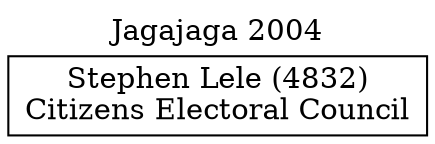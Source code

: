 // House preference flow
digraph "Stephen Lele (4832)_Jagajaga_2004" {
	graph [label="Jagajaga 2004" labelloc=t mclimit=10]
	node [shape=box]
	"Stephen Lele (4832)" [label="Stephen Lele (4832)
Citizens Electoral Council"]
}
